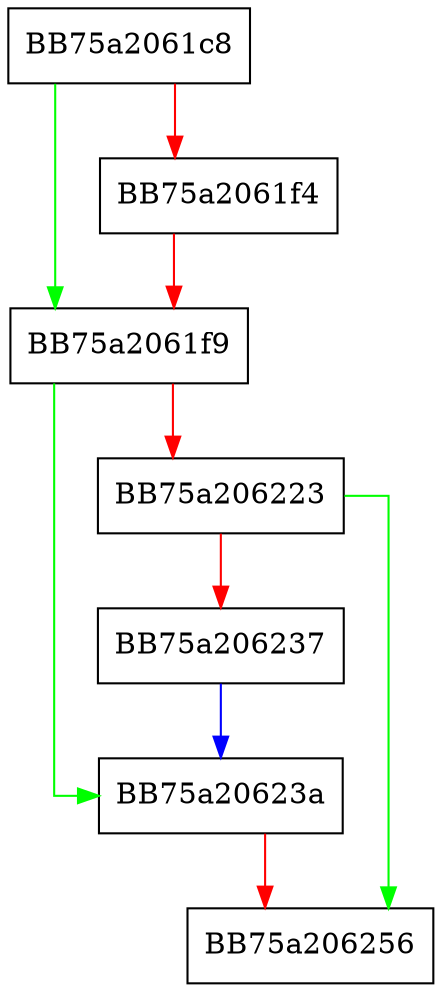digraph flush_helper {
  node [shape="box"];
  graph [splines=ortho];
  BB75a2061c8 -> BB75a2061f9 [color="green"];
  BB75a2061c8 -> BB75a2061f4 [color="red"];
  BB75a2061f4 -> BB75a2061f9 [color="red"];
  BB75a2061f9 -> BB75a20623a [color="green"];
  BB75a2061f9 -> BB75a206223 [color="red"];
  BB75a206223 -> BB75a206256 [color="green"];
  BB75a206223 -> BB75a206237 [color="red"];
  BB75a206237 -> BB75a20623a [color="blue"];
  BB75a20623a -> BB75a206256 [color="red"];
}